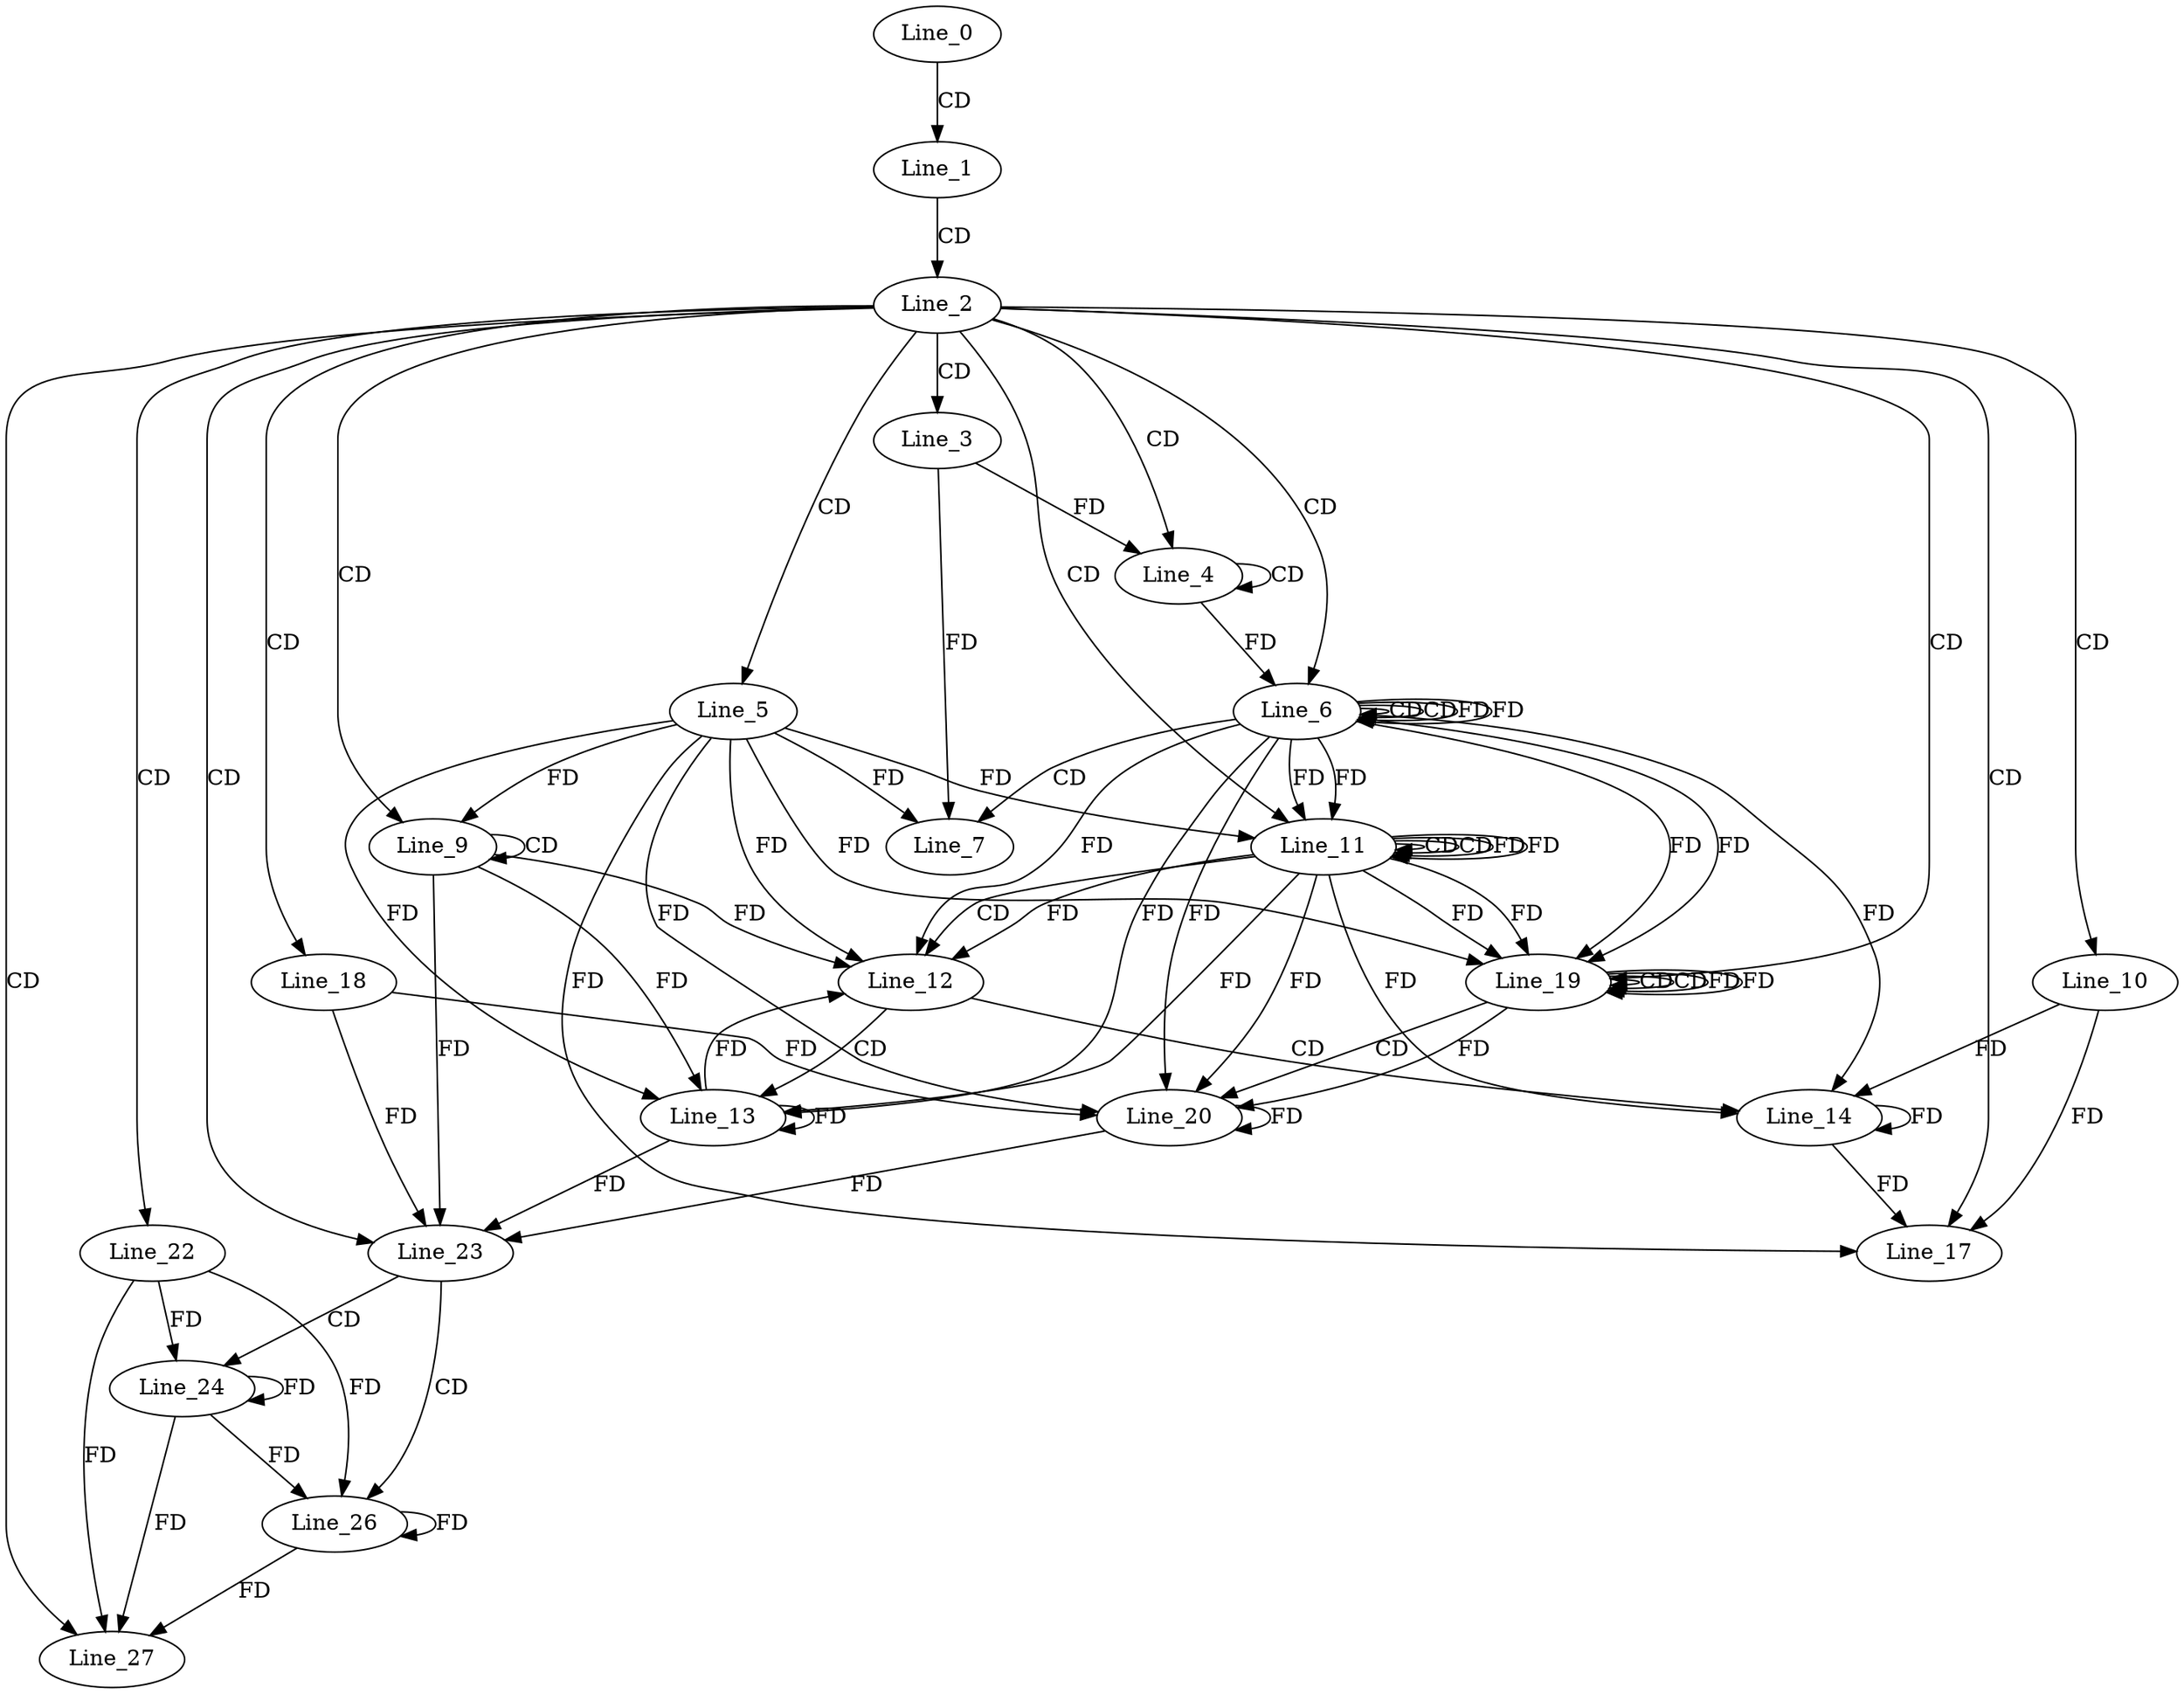 digraph G {
  Line_0;
  Line_1;
  Line_2;
  Line_3;
  Line_4;
  Line_4;
  Line_4;
  Line_5;
  Line_6;
  Line_6;
  Line_6;
  Line_7;
  Line_7;
  Line_9;
  Line_9;
  Line_10;
  Line_11;
  Line_11;
  Line_11;
  Line_11;
  Line_12;
  Line_12;
  Line_13;
  Line_13;
  Line_14;
  Line_17;
  Line_18;
  Line_19;
  Line_19;
  Line_19;
  Line_19;
  Line_20;
  Line_20;
  Line_22;
  Line_23;
  Line_24;
  Line_26;
  Line_27;
  Line_0 -> Line_1 [ label="CD" ];
  Line_1 -> Line_2 [ label="CD" ];
  Line_2 -> Line_3 [ label="CD" ];
  Line_2 -> Line_4 [ label="CD" ];
  Line_4 -> Line_4 [ label="CD" ];
  Line_3 -> Line_4 [ label="FD" ];
  Line_2 -> Line_5 [ label="CD" ];
  Line_2 -> Line_6 [ label="CD" ];
  Line_6 -> Line_6 [ label="CD" ];
  Line_4 -> Line_6 [ label="FD" ];
  Line_6 -> Line_6 [ label="CD" ];
  Line_6 -> Line_6 [ label="FD" ];
  Line_6 -> Line_7 [ label="CD" ];
  Line_5 -> Line_7 [ label="FD" ];
  Line_3 -> Line_7 [ label="FD" ];
  Line_2 -> Line_9 [ label="CD" ];
  Line_9 -> Line_9 [ label="CD" ];
  Line_5 -> Line_9 [ label="FD" ];
  Line_2 -> Line_10 [ label="CD" ];
  Line_2 -> Line_11 [ label="CD" ];
  Line_11 -> Line_11 [ label="CD" ];
  Line_6 -> Line_11 [ label="FD" ];
  Line_5 -> Line_11 [ label="FD" ];
  Line_11 -> Line_11 [ label="CD" ];
  Line_11 -> Line_11 [ label="FD" ];
  Line_6 -> Line_11 [ label="FD" ];
  Line_11 -> Line_12 [ label="CD" ];
  Line_9 -> Line_12 [ label="FD" ];
  Line_5 -> Line_12 [ label="FD" ];
  Line_11 -> Line_12 [ label="FD" ];
  Line_6 -> Line_12 [ label="FD" ];
  Line_12 -> Line_13 [ label="CD" ];
  Line_13 -> Line_13 [ label="FD" ];
  Line_9 -> Line_13 [ label="FD" ];
  Line_5 -> Line_13 [ label="FD" ];
  Line_11 -> Line_13 [ label="FD" ];
  Line_6 -> Line_13 [ label="FD" ];
  Line_12 -> Line_14 [ label="CD" ];
  Line_14 -> Line_14 [ label="FD" ];
  Line_10 -> Line_14 [ label="FD" ];
  Line_11 -> Line_14 [ label="FD" ];
  Line_6 -> Line_14 [ label="FD" ];
  Line_2 -> Line_17 [ label="CD" ];
  Line_5 -> Line_17 [ label="FD" ];
  Line_14 -> Line_17 [ label="FD" ];
  Line_10 -> Line_17 [ label="FD" ];
  Line_2 -> Line_18 [ label="CD" ];
  Line_2 -> Line_19 [ label="CD" ];
  Line_19 -> Line_19 [ label="CD" ];
  Line_11 -> Line_19 [ label="FD" ];
  Line_6 -> Line_19 [ label="FD" ];
  Line_5 -> Line_19 [ label="FD" ];
  Line_19 -> Line_19 [ label="CD" ];
  Line_19 -> Line_19 [ label="FD" ];
  Line_11 -> Line_19 [ label="FD" ];
  Line_6 -> Line_19 [ label="FD" ];
  Line_19 -> Line_20 [ label="CD" ];
  Line_20 -> Line_20 [ label="FD" ];
  Line_18 -> Line_20 [ label="FD" ];
  Line_5 -> Line_20 [ label="FD" ];
  Line_19 -> Line_20 [ label="FD" ];
  Line_11 -> Line_20 [ label="FD" ];
  Line_6 -> Line_20 [ label="FD" ];
  Line_2 -> Line_22 [ label="CD" ];
  Line_2 -> Line_23 [ label="CD" ];
  Line_13 -> Line_23 [ label="FD" ];
  Line_9 -> Line_23 [ label="FD" ];
  Line_20 -> Line_23 [ label="FD" ];
  Line_18 -> Line_23 [ label="FD" ];
  Line_23 -> Line_24 [ label="CD" ];
  Line_22 -> Line_24 [ label="FD" ];
  Line_24 -> Line_24 [ label="FD" ];
  Line_23 -> Line_26 [ label="CD" ];
  Line_22 -> Line_26 [ label="FD" ];
  Line_24 -> Line_26 [ label="FD" ];
  Line_26 -> Line_26 [ label="FD" ];
  Line_2 -> Line_27 [ label="CD" ];
  Line_22 -> Line_27 [ label="FD" ];
  Line_24 -> Line_27 [ label="FD" ];
  Line_26 -> Line_27 [ label="FD" ];
  Line_6 -> Line_6 [ label="FD" ];
  Line_11 -> Line_11 [ label="FD" ];
  Line_13 -> Line_12 [ label="FD" ];
  Line_19 -> Line_19 [ label="FD" ];
}
